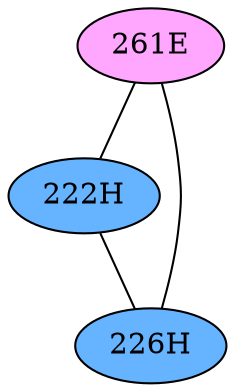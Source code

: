 // The Round Table
graph {
	"261E" [fillcolor="#FFA6FF" style=radial]
	"222H" [fillcolor="#66B3FF" style=radial]
	"261E" -- "222H" [penwidth=1]
	"261E" [fillcolor="#FFA6FF" style=radial]
	"226H" [fillcolor="#66B3FF" style=radial]
	"261E" -- "226H" [penwidth=1]
	"222H" [fillcolor="#66B3FF" style=radial]
	"226H" [fillcolor="#66B3FF" style=radial]
	"222H" -- "226H" [penwidth=1]
}
